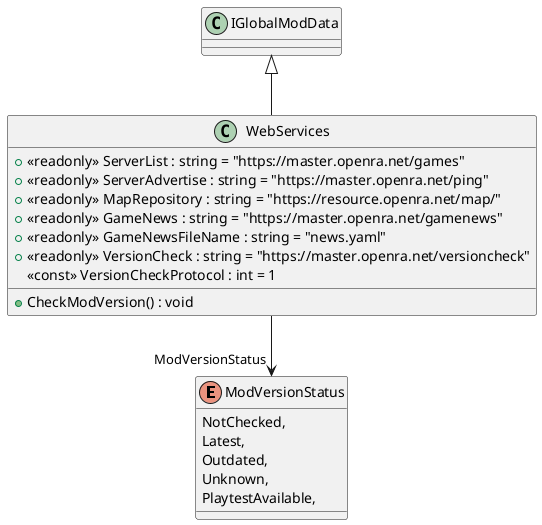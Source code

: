 @startuml
enum ModVersionStatus {
    NotChecked,
    Latest,
    Outdated,
    Unknown,
    PlaytestAvailable,
}
class WebServices {
    + <<readonly>> ServerList : string = "https://master.openra.net/games"
    + <<readonly>> ServerAdvertise : string = "https://master.openra.net/ping"
    + <<readonly>> MapRepository : string = "https://resource.openra.net/map/"
    + <<readonly>> GameNews : string = "https://master.openra.net/gamenews"
    + <<readonly>> GameNewsFileName : string = "news.yaml"
    + <<readonly>> VersionCheck : string = "https://master.openra.net/versioncheck"
    <<const>> VersionCheckProtocol : int = 1
    + CheckModVersion() : void
}
IGlobalModData <|-- WebServices
WebServices --> "ModVersionStatus" ModVersionStatus
@enduml

